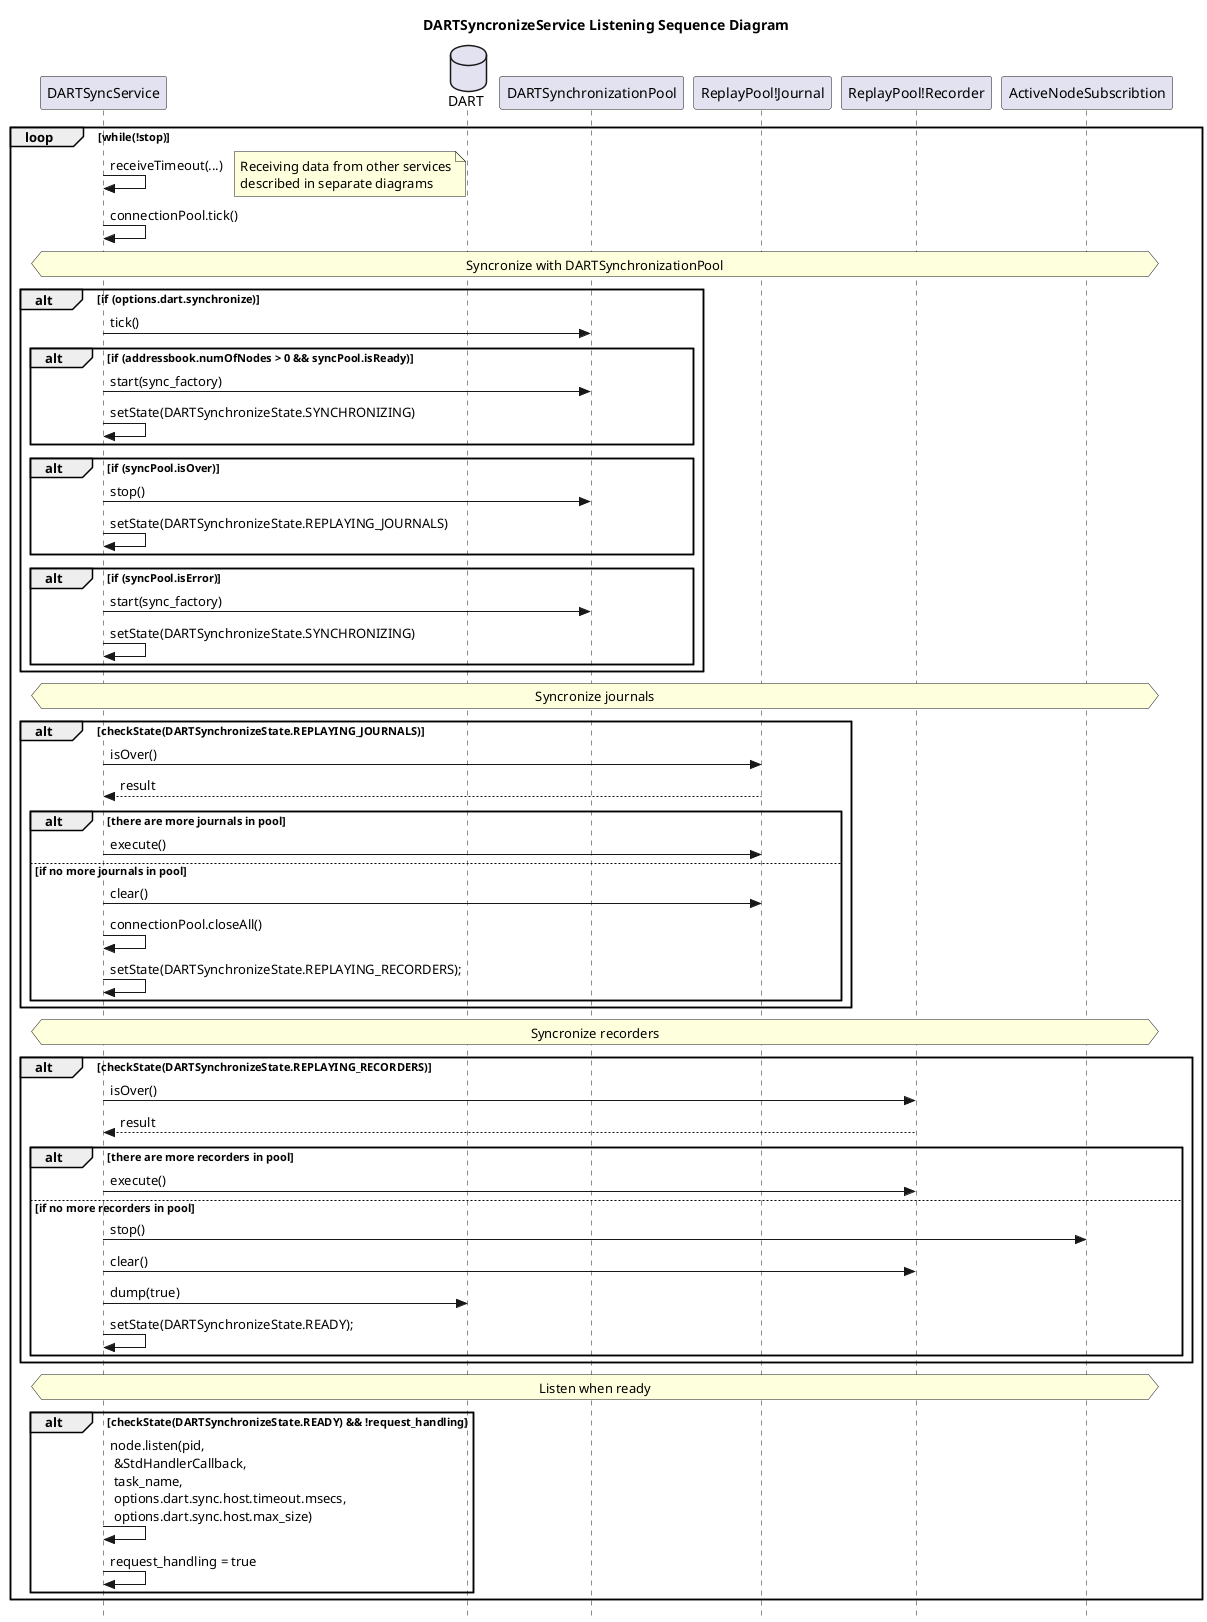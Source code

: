 @startuml DARTSyncService Sequence

skinparam Style strictuml
hide empty description
title DARTSyncronizeService Listening Sequence Diagram

participant DARTSyncService as dartsync
database DART as dart
participant DARTSynchronizationPool as syncpool
participant "ReplayPool!Journal" as journalpool
participant "ReplayPool!Recorder" as recorderpool
participant ActiveNodeSubscribtion as nodesubscription

loop while(!stop)
    dartsync -> dartsync : receiveTimeout(...)
    note right : Receiving data from other services\ndescribed in separate diagrams
    dartsync -> dartsync : connectionPool.tick()

    hnote across: Syncronize with DARTSynchronizationPool
    alt if (options.dart.synchronize)
        dartsync -> syncpool : tick()

        alt if (addressbook.numOfNodes > 0 && syncPool.isReady)
            dartsync -> syncpool : start(sync_factory)
            dartsync -> dartsync : setState(DARTSynchronizeState.SYNCHRONIZING)
        end

        alt if (syncPool.isOver)
            dartsync -> syncpool : stop()
            dartsync -> dartsync : setState(DARTSynchronizeState.REPLAYING_JOURNALS)
        end

        alt if (syncPool.isError)
            dartsync -> syncpool : start(sync_factory)
            dartsync -> dartsync : setState(DARTSynchronizeState.SYNCHRONIZING)
        end
    end

    hnote across: Syncronize journals
    alt checkState(DARTSynchronizeState.REPLAYING_JOURNALS)
        
        dartsync -> journalpool : isOver()
        dartsync <-- journalpool : result

        alt there are more journals in pool
            dartsync -> journalpool : execute()
        else if no more journals in pool
            dartsync -> journalpool : clear()
            dartsync -> dartsync : connectionPool.closeAll()
            dartsync -> dartsync : setState(DARTSynchronizeState.REPLAYING_RECORDERS);
        end
    end

    hnote across: Syncronize recorders
    alt checkState(DARTSynchronizeState.REPLAYING_RECORDERS)
        
        dartsync -> recorderpool : isOver()
        dartsync <-- recorderpool : result

        alt there are more recorders in pool
            dartsync -> recorderpool : execute()
        else if no more recorders in pool
            dartsync -> nodesubscription : stop()
            dartsync -> recorderpool : clear()
            dartsync -> dart : dump(true)
            dartsync -> dartsync : setState(DARTSynchronizeState.READY);
        end
    end

    hnote across: Listen when ready
    alt checkState(DARTSynchronizeState.READY) && !request_handling
        dartsync -> dartsync : node.listen(pid, \n &StdHandlerCallback, \n task_name, \n options.dart.sync.host.timeout.msecs, \n options.dart.sync.host.max_size)
        dartsync -> dartsync : request_handling = true
    end
end

@enduml
